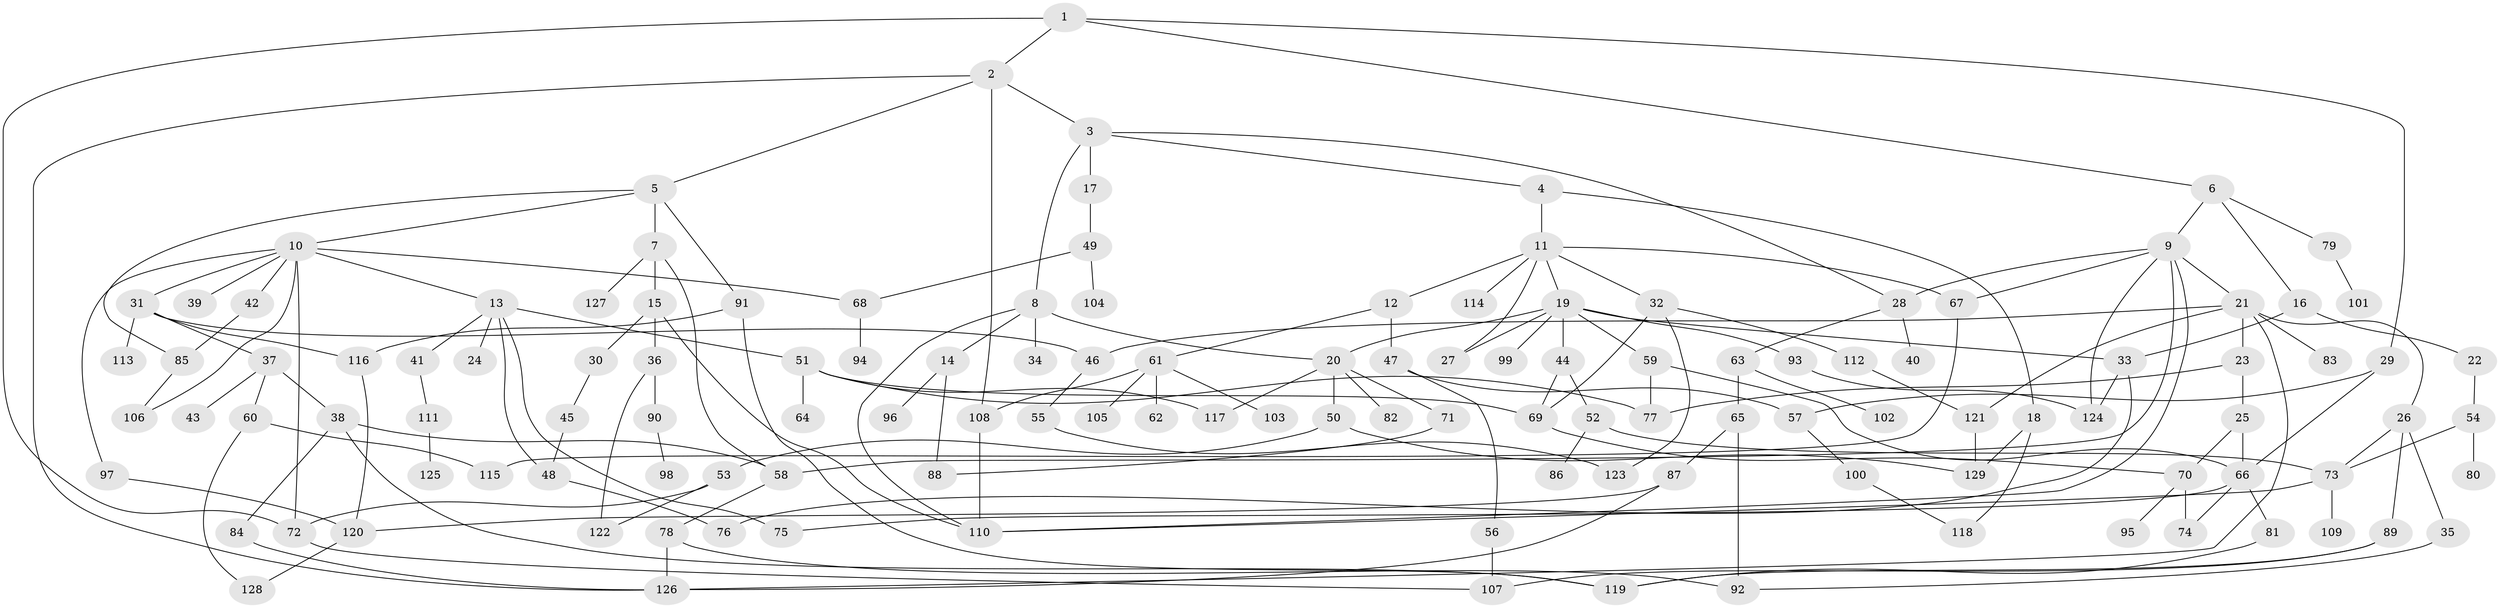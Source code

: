 // coarse degree distribution, {4: 0.125, 13: 0.015625, 3: 0.1875, 12: 0.015625, 8: 0.015625, 9: 0.015625, 6: 0.09375, 7: 0.0625, 5: 0.03125, 10: 0.015625, 2: 0.171875, 1: 0.25}
// Generated by graph-tools (version 1.1) at 2025/16/03/04/25 18:16:52]
// undirected, 129 vertices, 186 edges
graph export_dot {
graph [start="1"]
  node [color=gray90,style=filled];
  1;
  2;
  3;
  4;
  5;
  6;
  7;
  8;
  9;
  10;
  11;
  12;
  13;
  14;
  15;
  16;
  17;
  18;
  19;
  20;
  21;
  22;
  23;
  24;
  25;
  26;
  27;
  28;
  29;
  30;
  31;
  32;
  33;
  34;
  35;
  36;
  37;
  38;
  39;
  40;
  41;
  42;
  43;
  44;
  45;
  46;
  47;
  48;
  49;
  50;
  51;
  52;
  53;
  54;
  55;
  56;
  57;
  58;
  59;
  60;
  61;
  62;
  63;
  64;
  65;
  66;
  67;
  68;
  69;
  70;
  71;
  72;
  73;
  74;
  75;
  76;
  77;
  78;
  79;
  80;
  81;
  82;
  83;
  84;
  85;
  86;
  87;
  88;
  89;
  90;
  91;
  92;
  93;
  94;
  95;
  96;
  97;
  98;
  99;
  100;
  101;
  102;
  103;
  104;
  105;
  106;
  107;
  108;
  109;
  110;
  111;
  112;
  113;
  114;
  115;
  116;
  117;
  118;
  119;
  120;
  121;
  122;
  123;
  124;
  125;
  126;
  127;
  128;
  129;
  1 -- 2;
  1 -- 6;
  1 -- 29;
  1 -- 72;
  2 -- 3;
  2 -- 5;
  2 -- 108;
  2 -- 126;
  3 -- 4;
  3 -- 8;
  3 -- 17;
  3 -- 28;
  4 -- 11;
  4 -- 18;
  5 -- 7;
  5 -- 10;
  5 -- 91;
  5 -- 85;
  6 -- 9;
  6 -- 16;
  6 -- 79;
  7 -- 15;
  7 -- 58;
  7 -- 127;
  8 -- 14;
  8 -- 34;
  8 -- 110;
  8 -- 20;
  9 -- 21;
  9 -- 58;
  9 -- 110;
  9 -- 67;
  9 -- 124;
  9 -- 28;
  10 -- 13;
  10 -- 31;
  10 -- 39;
  10 -- 42;
  10 -- 97;
  10 -- 106;
  10 -- 72;
  10 -- 68;
  11 -- 12;
  11 -- 19;
  11 -- 32;
  11 -- 67;
  11 -- 114;
  11 -- 27;
  12 -- 47;
  12 -- 61;
  13 -- 24;
  13 -- 41;
  13 -- 48;
  13 -- 51;
  13 -- 75;
  14 -- 88;
  14 -- 96;
  15 -- 30;
  15 -- 36;
  15 -- 110;
  16 -- 22;
  16 -- 33;
  17 -- 49;
  18 -- 118;
  18 -- 129;
  19 -- 20;
  19 -- 27;
  19 -- 33;
  19 -- 44;
  19 -- 59;
  19 -- 93;
  19 -- 99;
  20 -- 50;
  20 -- 71;
  20 -- 82;
  20 -- 117;
  21 -- 23;
  21 -- 26;
  21 -- 83;
  21 -- 121;
  21 -- 126;
  21 -- 46;
  22 -- 54;
  23 -- 25;
  23 -- 77;
  25 -- 70;
  25 -- 66;
  26 -- 35;
  26 -- 89;
  26 -- 73;
  28 -- 40;
  28 -- 63;
  29 -- 57;
  29 -- 66;
  30 -- 45;
  31 -- 37;
  31 -- 46;
  31 -- 113;
  31 -- 116;
  32 -- 112;
  32 -- 123;
  32 -- 69;
  33 -- 76;
  33 -- 124;
  35 -- 92;
  36 -- 90;
  36 -- 122;
  37 -- 38;
  37 -- 43;
  37 -- 60;
  38 -- 84;
  38 -- 119;
  38 -- 58;
  41 -- 111;
  42 -- 85;
  44 -- 52;
  44 -- 69;
  45 -- 48;
  46 -- 55;
  47 -- 56;
  47 -- 57;
  48 -- 76;
  49 -- 68;
  49 -- 104;
  50 -- 53;
  50 -- 129;
  51 -- 64;
  51 -- 117;
  51 -- 69;
  51 -- 77;
  52 -- 73;
  52 -- 86;
  53 -- 122;
  53 -- 72;
  54 -- 80;
  54 -- 73;
  55 -- 123;
  56 -- 107;
  57 -- 100;
  58 -- 78;
  59 -- 77;
  59 -- 66;
  60 -- 128;
  60 -- 115;
  61 -- 62;
  61 -- 103;
  61 -- 105;
  61 -- 108;
  63 -- 65;
  63 -- 102;
  65 -- 87;
  65 -- 92;
  66 -- 74;
  66 -- 75;
  66 -- 81;
  67 -- 115;
  68 -- 94;
  69 -- 70;
  70 -- 95;
  70 -- 74;
  71 -- 88;
  72 -- 107;
  73 -- 109;
  73 -- 110;
  78 -- 126;
  78 -- 92;
  79 -- 101;
  81 -- 119;
  84 -- 126;
  85 -- 106;
  87 -- 120;
  87 -- 126;
  89 -- 107;
  89 -- 119;
  90 -- 98;
  91 -- 116;
  91 -- 119;
  93 -- 124;
  97 -- 120;
  100 -- 118;
  108 -- 110;
  111 -- 125;
  112 -- 121;
  116 -- 120;
  120 -- 128;
  121 -- 129;
}
